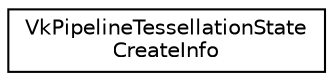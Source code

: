 digraph "Graphical Class Hierarchy"
{
 // LATEX_PDF_SIZE
  edge [fontname="Helvetica",fontsize="10",labelfontname="Helvetica",labelfontsize="10"];
  node [fontname="Helvetica",fontsize="10",shape=record];
  rankdir="LR";
  Node0 [label="VkPipelineTessellationState\lCreateInfo",height=0.2,width=0.4,color="black", fillcolor="white", style="filled",URL="$structVkPipelineTessellationStateCreateInfo.html",tooltip=" "];
}
